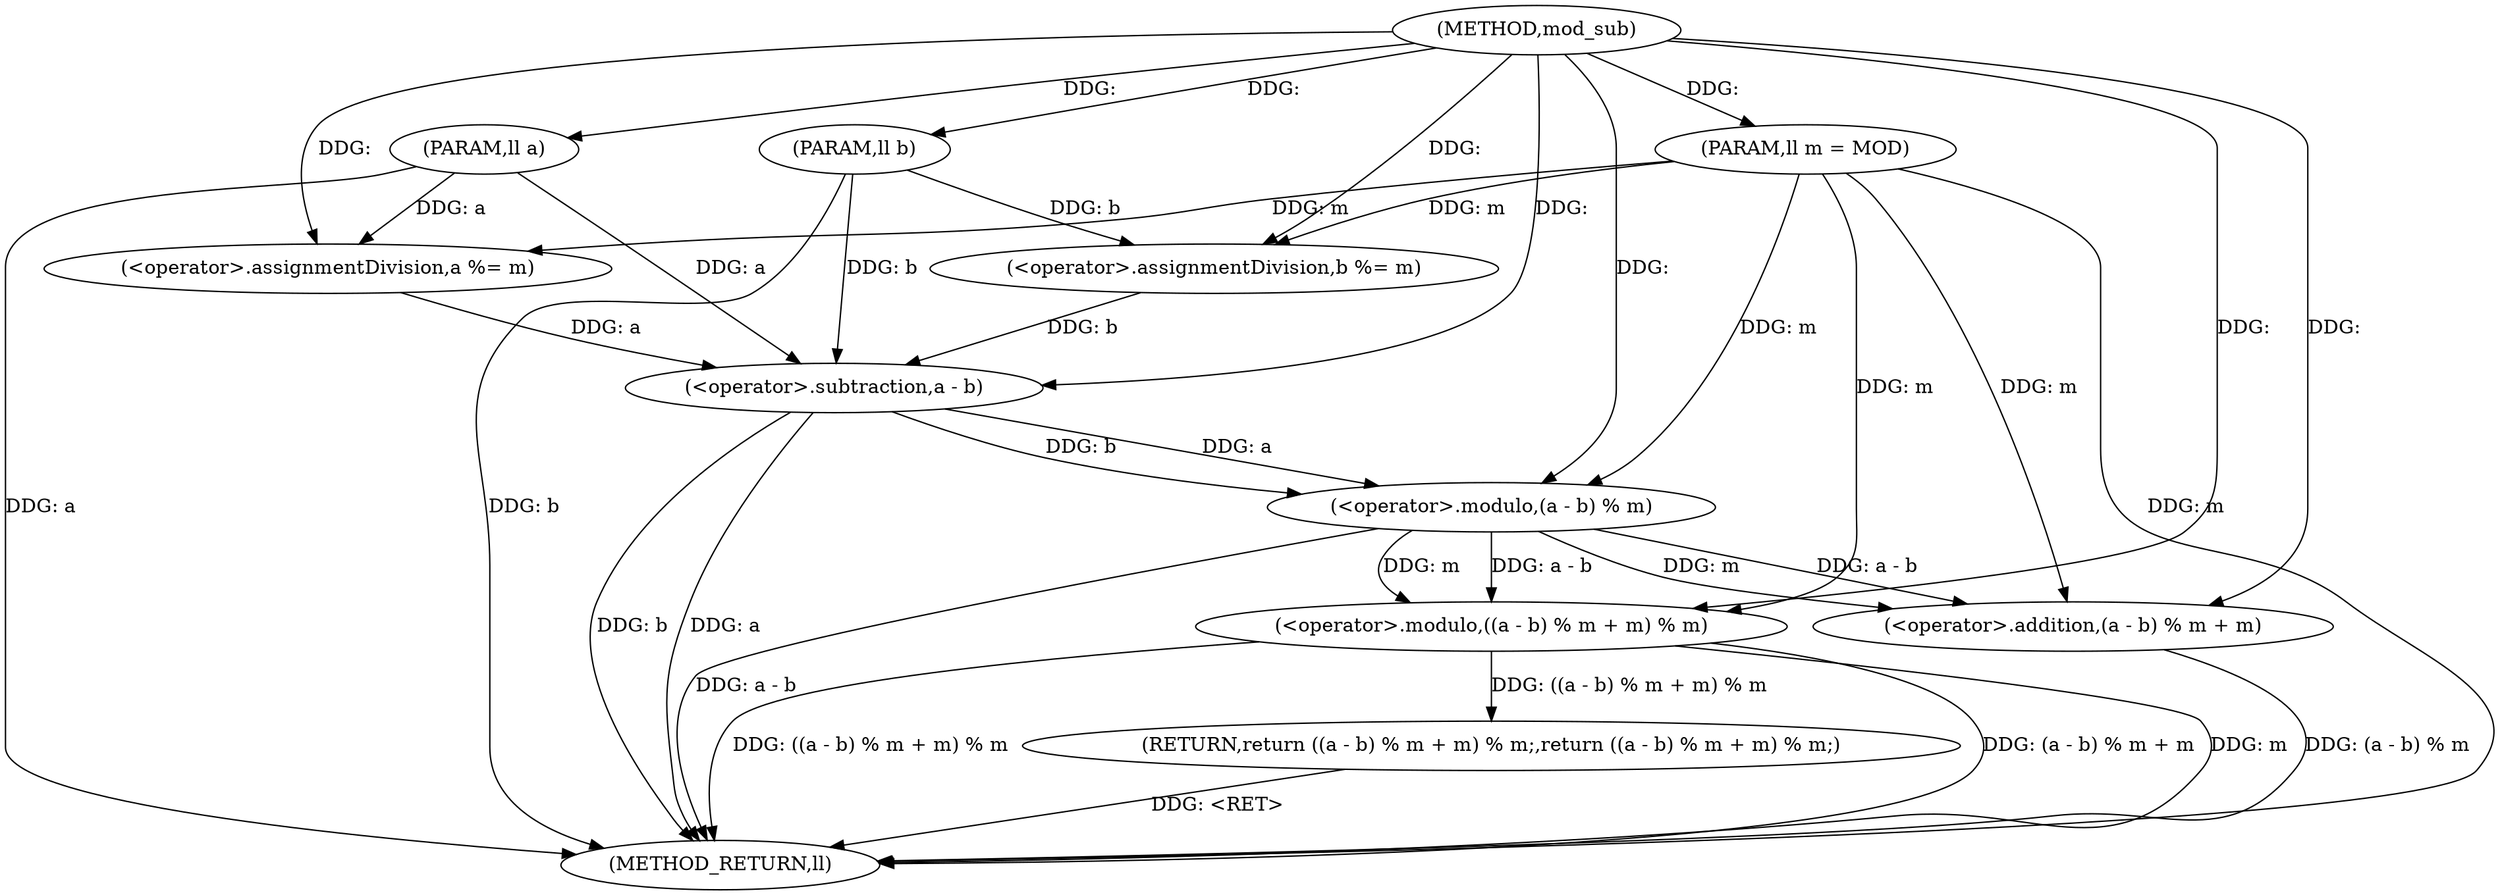 digraph "mod_sub" {  
"1001543" [label = "(METHOD,mod_sub)" ]
"1001564" [label = "(METHOD_RETURN,ll)" ]
"1001544" [label = "(PARAM,ll a)" ]
"1001545" [label = "(PARAM,ll b)" ]
"1001546" [label = "(PARAM,ll m = MOD)" ]
"1001548" [label = "(<operator>.assignmentDivision,a %= m)" ]
"1001551" [label = "(<operator>.assignmentDivision,b %= m)" ]
"1001554" [label = "(RETURN,return ((a - b) % m + m) % m;,return ((a - b) % m + m) % m;)" ]
"1001555" [label = "(<operator>.modulo,((a - b) % m + m) % m)" ]
"1001556" [label = "(<operator>.addition,(a - b) % m + m)" ]
"1001557" [label = "(<operator>.modulo,(a - b) % m)" ]
"1001558" [label = "(<operator>.subtraction,a - b)" ]
  "1001554" -> "1001564"  [ label = "DDG: <RET>"] 
  "1001544" -> "1001564"  [ label = "DDG: a"] 
  "1001545" -> "1001564"  [ label = "DDG: b"] 
  "1001546" -> "1001564"  [ label = "DDG: m"] 
  "1001558" -> "1001564"  [ label = "DDG: a"] 
  "1001558" -> "1001564"  [ label = "DDG: b"] 
  "1001557" -> "1001564"  [ label = "DDG: a - b"] 
  "1001556" -> "1001564"  [ label = "DDG: (a - b) % m"] 
  "1001555" -> "1001564"  [ label = "DDG: (a - b) % m + m"] 
  "1001555" -> "1001564"  [ label = "DDG: m"] 
  "1001555" -> "1001564"  [ label = "DDG: ((a - b) % m + m) % m"] 
  "1001543" -> "1001544"  [ label = "DDG: "] 
  "1001543" -> "1001545"  [ label = "DDG: "] 
  "1001543" -> "1001546"  [ label = "DDG: "] 
  "1001546" -> "1001548"  [ label = "DDG: m"] 
  "1001543" -> "1001548"  [ label = "DDG: "] 
  "1001546" -> "1001551"  [ label = "DDG: m"] 
  "1001543" -> "1001551"  [ label = "DDG: "] 
  "1001555" -> "1001554"  [ label = "DDG: ((a - b) % m + m) % m"] 
  "1001544" -> "1001548"  [ label = "DDG: a"] 
  "1001545" -> "1001551"  [ label = "DDG: b"] 
  "1001557" -> "1001555"  [ label = "DDG: m"] 
  "1001546" -> "1001555"  [ label = "DDG: m"] 
  "1001543" -> "1001555"  [ label = "DDG: "] 
  "1001557" -> "1001555"  [ label = "DDG: a - b"] 
  "1001557" -> "1001556"  [ label = "DDG: a - b"] 
  "1001557" -> "1001556"  [ label = "DDG: m"] 
  "1001546" -> "1001556"  [ label = "DDG: m"] 
  "1001543" -> "1001556"  [ label = "DDG: "] 
  "1001558" -> "1001557"  [ label = "DDG: a"] 
  "1001558" -> "1001557"  [ label = "DDG: b"] 
  "1001546" -> "1001557"  [ label = "DDG: m"] 
  "1001543" -> "1001557"  [ label = "DDG: "] 
  "1001548" -> "1001558"  [ label = "DDG: a"] 
  "1001544" -> "1001558"  [ label = "DDG: a"] 
  "1001543" -> "1001558"  [ label = "DDG: "] 
  "1001551" -> "1001558"  [ label = "DDG: b"] 
  "1001545" -> "1001558"  [ label = "DDG: b"] 
}
